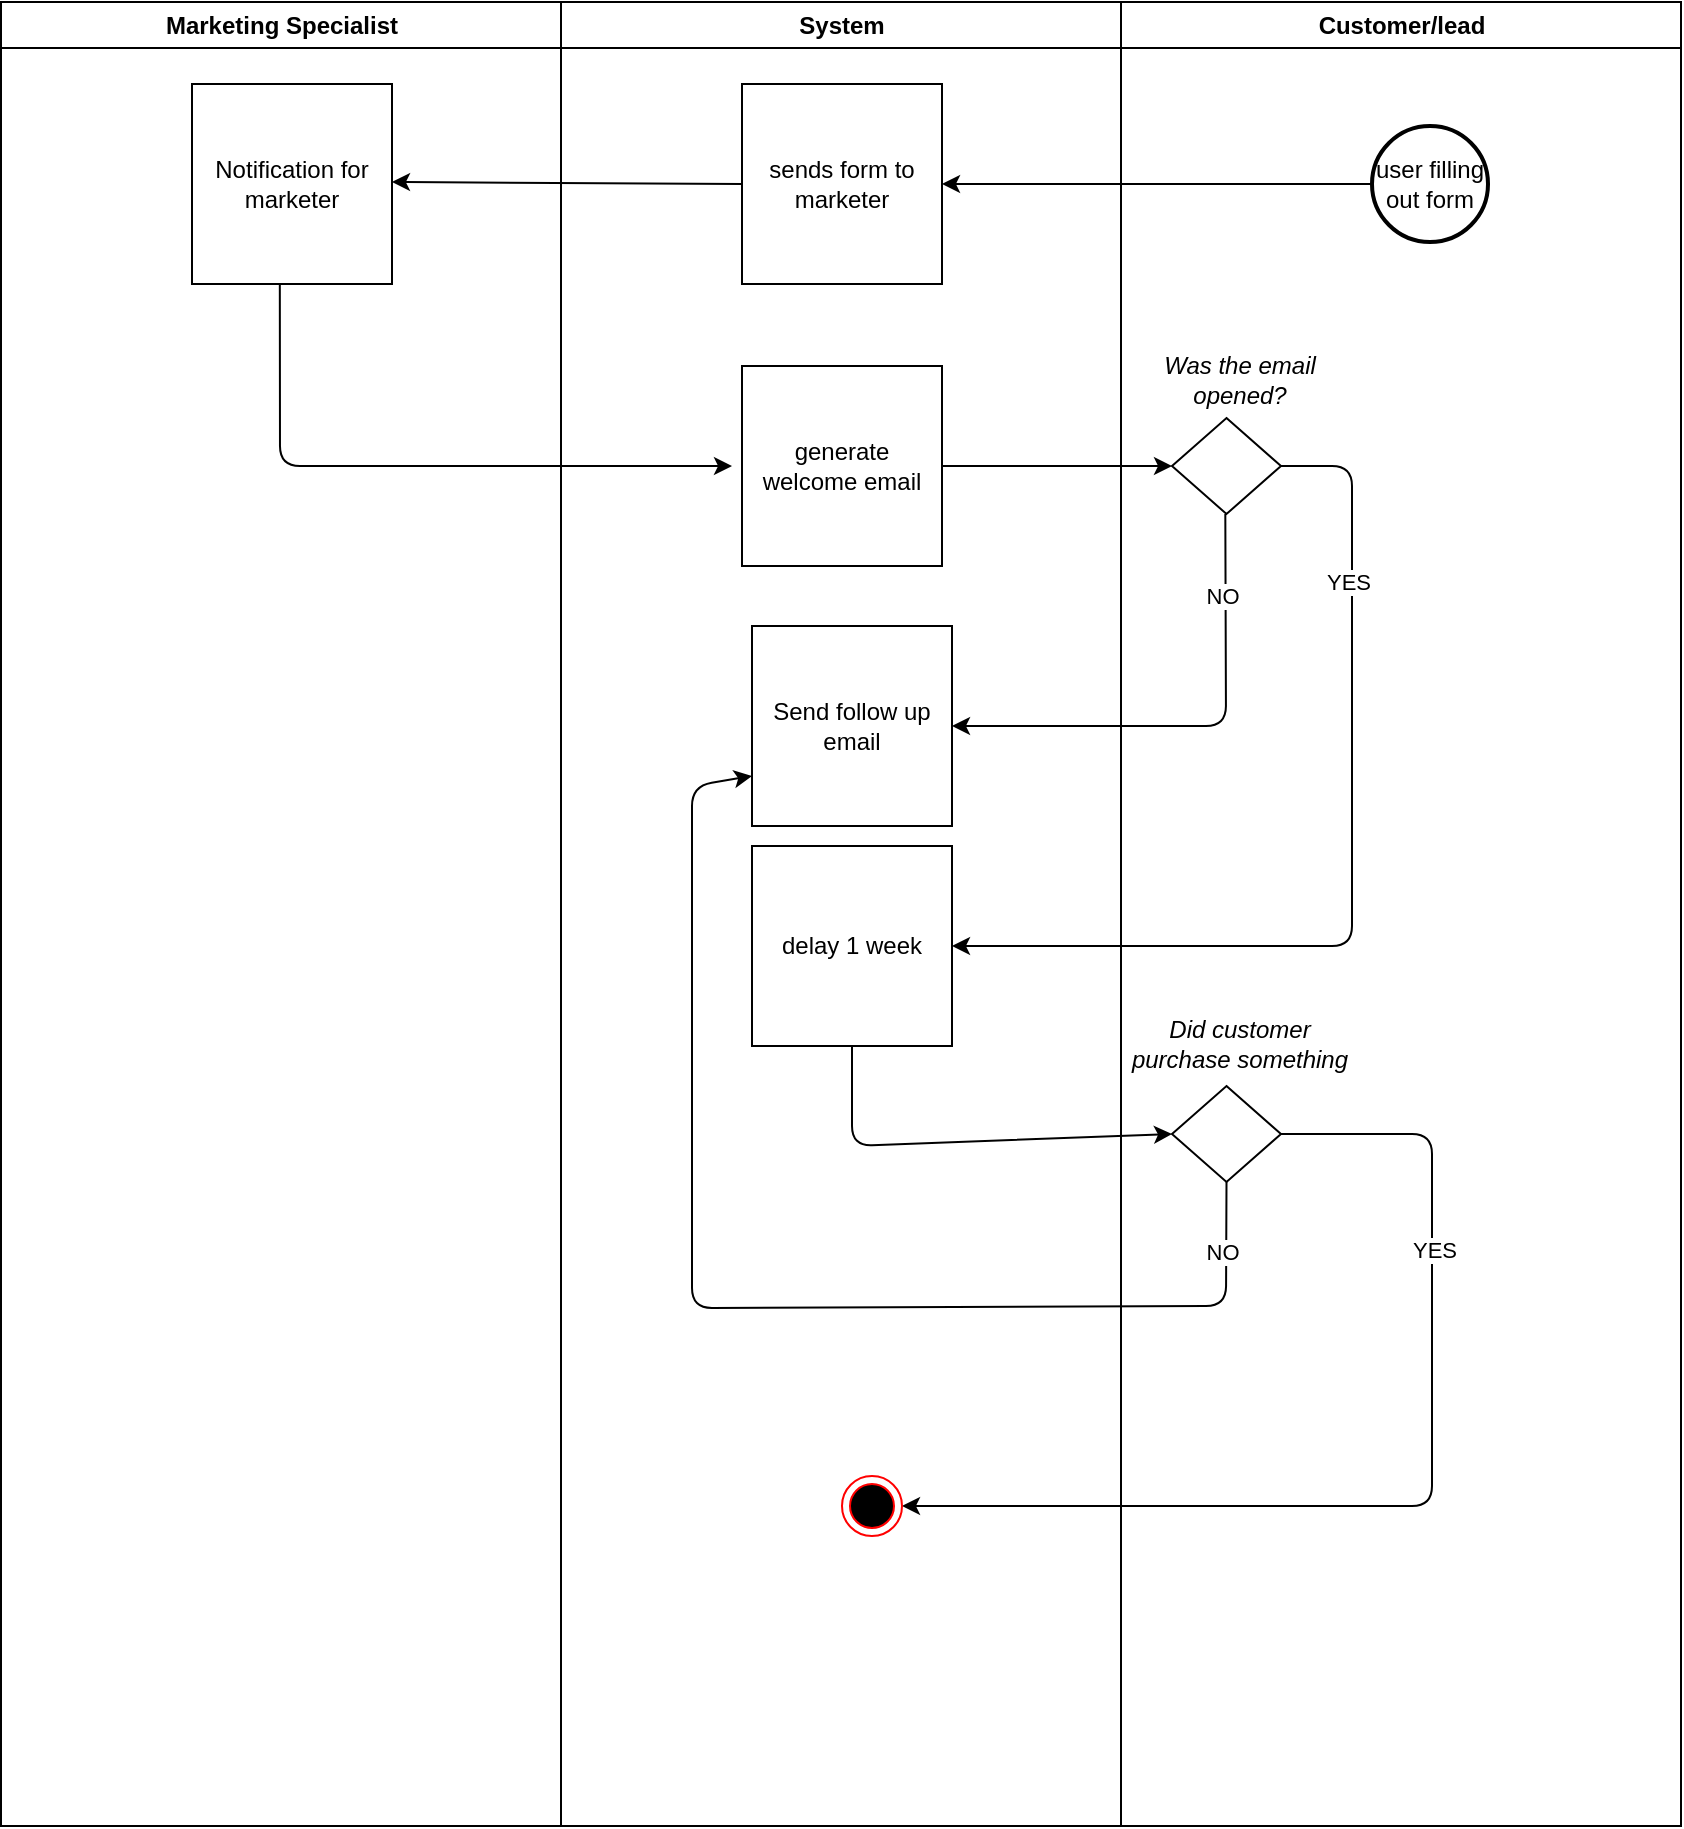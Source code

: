 <mxfile version="13.7.9" type="google"><diagram name="Page-1" id="e7e014a7-5840-1c2e-5031-d8a46d1fe8dd"><mxGraphModel dx="782" dy="437" grid="1" gridSize="10" guides="1" tooltips="1" connect="1" arrows="1" fold="1" page="1" pageScale="1" pageWidth="1169" pageHeight="826" background="#ffffff" math="0" shadow="0"><root><mxCell id="0"/><mxCell id="1" parent="0"/><mxCell id="2" value="Marketing Specialist" style="swimlane;whiteSpace=wrap" parent="1" vertex="1"><mxGeometry x="164.5" y="128" width="280" height="912" as="geometry"/></mxCell><mxCell id="CfV3uoUYY5wDLieHwqkz-44" value="" style="endArrow=classic;html=1;exitX=0;exitY=0.5;exitDx=0;exitDy=0;" parent="2" source="CfV3uoUYY5wDLieHwqkz-43" edge="1"><mxGeometry width="50" height="50" relative="1" as="geometry"><mxPoint x="360.5" y="90.41" as="sourcePoint"/><mxPoint x="195.5" y="90" as="targetPoint"/></mxGeometry></mxCell><mxCell id="CfV3uoUYY5wDLieHwqkz-45" value="Notification for marketer" style="whiteSpace=wrap;html=1;aspect=fixed;" parent="2" vertex="1"><mxGeometry x="95.5" y="41" width="100" height="100" as="geometry"/></mxCell><mxCell id="CfV3uoUYY5wDLieHwqkz-47" value="" style="endArrow=classic;html=1;" parent="2" edge="1"><mxGeometry width="50" height="50" relative="1" as="geometry"><mxPoint x="139.41" y="141" as="sourcePoint"/><mxPoint x="365.5" y="232" as="targetPoint"/><Array as="points"><mxPoint x="139.5" y="232"/></Array></mxGeometry></mxCell><mxCell id="3" value="System" style="swimlane;whiteSpace=wrap" parent="1" vertex="1"><mxGeometry x="444.5" y="128" width="280" height="912" as="geometry"/></mxCell><mxCell id="CfV3uoUYY5wDLieHwqkz-43" value="sends form to marketer" style="whiteSpace=wrap;html=1;aspect=fixed;" parent="3" vertex="1"><mxGeometry x="90.5" y="41" width="100" height="100" as="geometry"/></mxCell><mxCell id="CfV3uoUYY5wDLieHwqkz-48" value="generate welcome email" style="whiteSpace=wrap;html=1;aspect=fixed;" parent="3" vertex="1"><mxGeometry x="90.5" y="182" width="100" height="100" as="geometry"/></mxCell><mxCell id="CfV3uoUYY5wDLieHwqkz-54" value="Send follow up email" style="whiteSpace=wrap;html=1;aspect=fixed;" parent="3" vertex="1"><mxGeometry x="95.5" y="312" width="100" height="100" as="geometry"/></mxCell><mxCell id="CfV3uoUYY5wDLieHwqkz-62" value="delay 1 week" style="whiteSpace=wrap;html=1;aspect=fixed;" parent="3" vertex="1"><mxGeometry x="95.5" y="422" width="100" height="100" as="geometry"/></mxCell><mxCell id="4" value="Customer/lead" style="swimlane;whiteSpace=wrap;startSize=23;" parent="1" vertex="1"><mxGeometry x="724.5" y="128" width="280" height="912" as="geometry"/></mxCell><mxCell id="CfV3uoUYY5wDLieHwqkz-41" value="user filling out form" style="ellipse;whiteSpace=wrap;html=1;aspect=fixed;strokeWidth=2;" parent="4" vertex="1"><mxGeometry x="125.5" y="62" width="58" height="58" as="geometry"/></mxCell><mxCell id="CfV3uoUYY5wDLieHwqkz-51" value="" style="rhombus;whiteSpace=wrap;html=1;" parent="4" vertex="1"><mxGeometry x="25.5" y="208" width="54.5" height="48" as="geometry"/></mxCell><mxCell id="CfV3uoUYY5wDLieHwqkz-52" value="&lt;i&gt;Was the email opened?&lt;/i&gt;" style="text;html=1;strokeColor=none;fillColor=none;align=center;verticalAlign=middle;whiteSpace=wrap;rounded=0;" parent="4" vertex="1"><mxGeometry y="170" width="117.5" height="38" as="geometry"/></mxCell><mxCell id="CfV3uoUYY5wDLieHwqkz-53" value="" style="endArrow=classic;html=1;" parent="4" edge="1"><mxGeometry width="50" height="50" relative="1" as="geometry"><mxPoint x="52.16" y="256" as="sourcePoint"/><mxPoint x="-84.5" y="362" as="targetPoint"/><Array as="points"><mxPoint x="52.5" y="362"/></Array></mxGeometry></mxCell><mxCell id="CfV3uoUYY5wDLieHwqkz-55" value="NO" style="edgeLabel;html=1;align=center;verticalAlign=middle;resizable=0;points=[];" parent="CfV3uoUYY5wDLieHwqkz-53" vertex="1" connectable="0"><mxGeometry x="-0.667" y="-2" relative="1" as="geometry"><mxPoint as="offset"/></mxGeometry></mxCell><mxCell id="CfV3uoUYY5wDLieHwqkz-56" value="" style="endArrow=classic;html=1;" parent="4" edge="1"><mxGeometry width="50" height="50" relative="1" as="geometry"><mxPoint x="80" y="232" as="sourcePoint"/><mxPoint x="-84.5" y="472" as="targetPoint"/><Array as="points"><mxPoint x="115.5" y="232"/><mxPoint x="115.5" y="472"/></Array></mxGeometry></mxCell><mxCell id="CfV3uoUYY5wDLieHwqkz-57" value="YES" style="edgeLabel;html=1;align=center;verticalAlign=middle;resizable=0;points=[];" parent="CfV3uoUYY5wDLieHwqkz-56" vertex="1" connectable="0"><mxGeometry x="-0.606" y="-2" relative="1" as="geometry"><mxPoint as="offset"/></mxGeometry></mxCell><mxCell id="CfV3uoUYY5wDLieHwqkz-65" value="" style="rhombus;whiteSpace=wrap;html=1;" parent="4" vertex="1"><mxGeometry x="25.5" y="542" width="54.5" height="48" as="geometry"/></mxCell><mxCell id="CfV3uoUYY5wDLieHwqkz-67" value="&lt;i&gt;Did customer purchase something&lt;/i&gt;" style="text;html=1;strokeColor=none;fillColor=none;align=center;verticalAlign=middle;whiteSpace=wrap;rounded=0;" parent="4" vertex="1"><mxGeometry y="502" width="117.5" height="38" as="geometry"/></mxCell><mxCell id="CfV3uoUYY5wDLieHwqkz-42" value="" style="endArrow=classic;html=1;exitX=0;exitY=0.5;exitDx=0;exitDy=0;" parent="1" source="CfV3uoUYY5wDLieHwqkz-41" target="CfV3uoUYY5wDLieHwqkz-43" edge="1"><mxGeometry width="50" height="50" relative="1" as="geometry"><mxPoint x="620" y="350" as="sourcePoint"/><mxPoint x="640" y="219" as="targetPoint"/></mxGeometry></mxCell><mxCell id="CfV3uoUYY5wDLieHwqkz-50" value="" style="endArrow=classic;html=1;exitX=1;exitY=0.5;exitDx=0;exitDy=0;" parent="1" source="CfV3uoUYY5wDLieHwqkz-48" target="CfV3uoUYY5wDLieHwqkz-51" edge="1"><mxGeometry width="50" height="50" relative="1" as="geometry"><mxPoint x="570" y="370" as="sourcePoint"/><mxPoint x="790" y="360" as="targetPoint"/></mxGeometry></mxCell><mxCell id="CfV3uoUYY5wDLieHwqkz-66" value="" style="endArrow=classic;html=1;exitX=0.5;exitY=1;exitDx=0;exitDy=0;entryX=0;entryY=0.5;entryDx=0;entryDy=0;" parent="1" source="CfV3uoUYY5wDLieHwqkz-62" target="CfV3uoUYY5wDLieHwqkz-65" edge="1"><mxGeometry width="50" height="50" relative="1" as="geometry"><mxPoint x="580" y="550" as="sourcePoint"/><mxPoint x="760" y="700" as="targetPoint"/><Array as="points"><mxPoint x="590" y="700"/></Array></mxGeometry></mxCell><mxCell id="CfV3uoUYY5wDLieHwqkz-71" value="" style="endArrow=classic;html=1;exitX=0.5;exitY=1;exitDx=0;exitDy=0;entryX=0;entryY=0.75;entryDx=0;entryDy=0;" parent="1" source="CfV3uoUYY5wDLieHwqkz-65" target="CfV3uoUYY5wDLieHwqkz-54" edge="1"><mxGeometry width="50" height="50" relative="1" as="geometry"><mxPoint x="580" y="660" as="sourcePoint"/><mxPoint x="510" y="480" as="targetPoint"/><Array as="points"><mxPoint x="777" y="780"/><mxPoint x="510" y="781"/><mxPoint x="510" y="520"/></Array></mxGeometry></mxCell><mxCell id="CfV3uoUYY5wDLieHwqkz-73" value="NO" style="edgeLabel;html=1;align=center;verticalAlign=middle;resizable=0;points=[];" parent="CfV3uoUYY5wDLieHwqkz-71" vertex="1" connectable="0"><mxGeometry x="-0.888" y="-2" relative="1" as="geometry"><mxPoint as="offset"/></mxGeometry></mxCell><mxCell id="CfV3uoUYY5wDLieHwqkz-74" value="" style="endArrow=classic;html=1;exitX=1;exitY=0.5;exitDx=0;exitDy=0;" parent="1" source="CfV3uoUYY5wDLieHwqkz-65" target="CfV3uoUYY5wDLieHwqkz-75" edge="1"><mxGeometry width="50" height="50" relative="1" as="geometry"><mxPoint x="590" y="710" as="sourcePoint"/><mxPoint x="600" y="880" as="targetPoint"/><Array as="points"><mxPoint x="880" y="694"/><mxPoint x="880" y="880"/></Array></mxGeometry></mxCell><mxCell id="CfV3uoUYY5wDLieHwqkz-76" value="YES" style="edgeLabel;html=1;align=center;verticalAlign=middle;resizable=0;points=[];" parent="CfV3uoUYY5wDLieHwqkz-74" vertex="1" connectable="0"><mxGeometry x="-0.495" y="1" relative="1" as="geometry"><mxPoint as="offset"/></mxGeometry></mxCell><mxCell id="CfV3uoUYY5wDLieHwqkz-75" value="" style="ellipse;html=1;shape=endState;fillColor=#000000;strokeColor=#ff0000;" parent="1" vertex="1"><mxGeometry x="585" y="865.0" width="30" height="30" as="geometry"/></mxCell></root></mxGraphModel></diagram></mxfile>